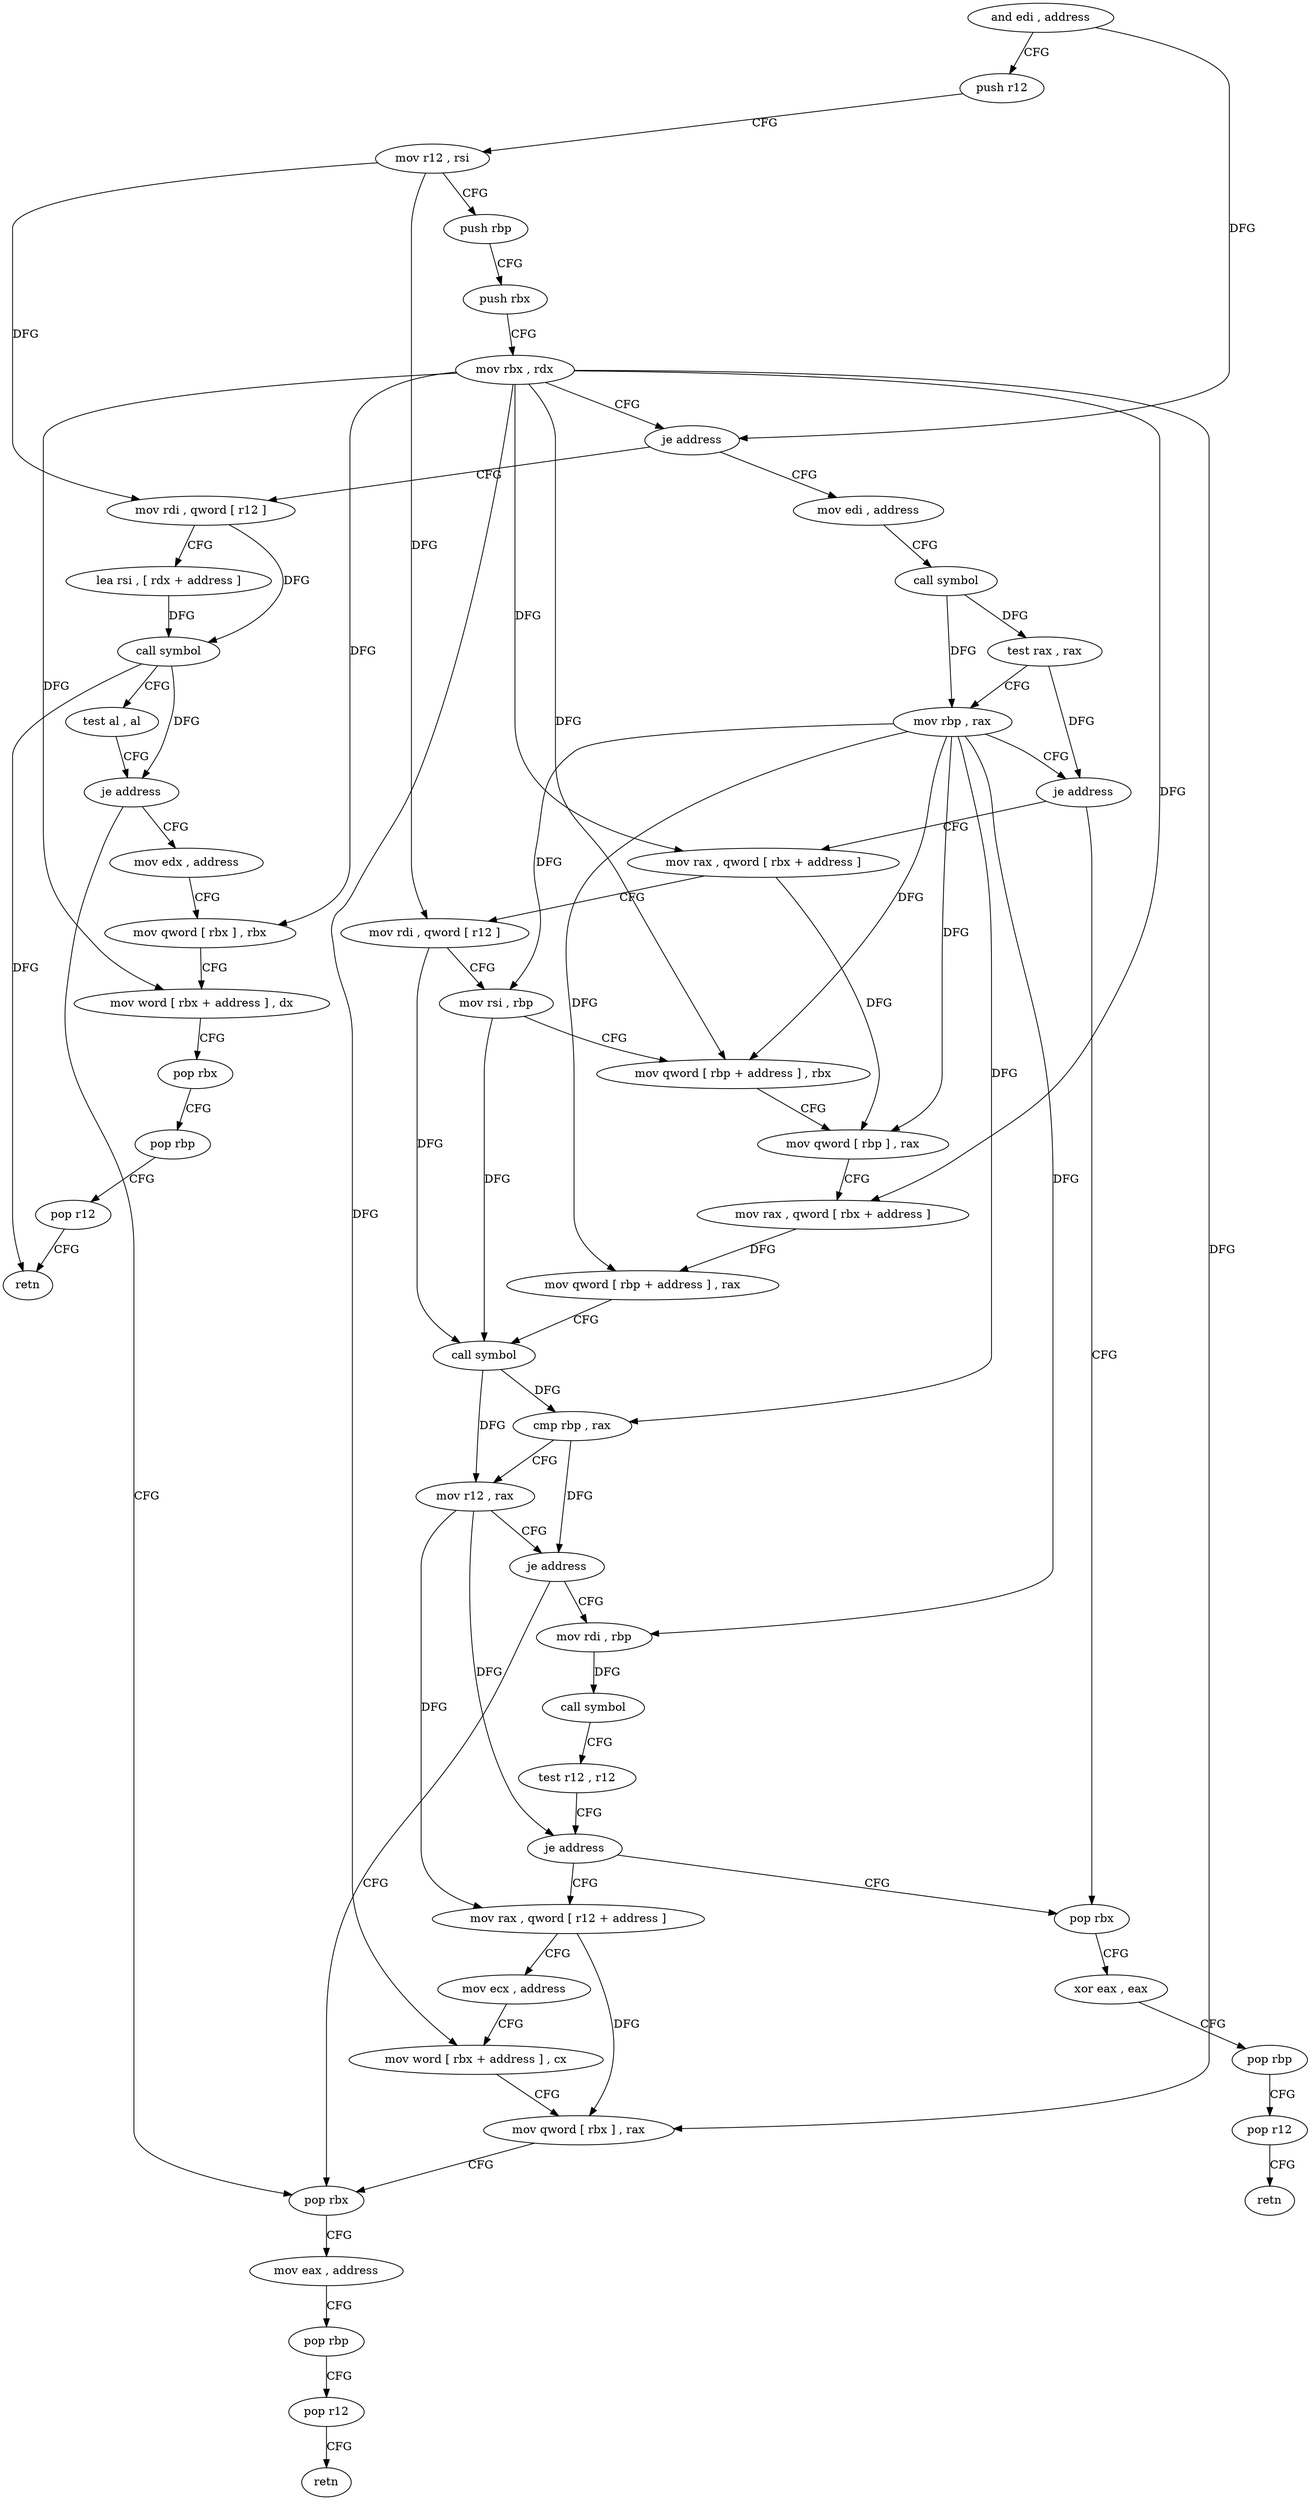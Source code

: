 digraph "func" {
"4272688" [label = "and edi , address" ]
"4272694" [label = "push r12" ]
"4272696" [label = "mov r12 , rsi" ]
"4272699" [label = "push rbp" ]
"4272700" [label = "push rbx" ]
"4272701" [label = "mov rbx , rdx" ]
"4272704" [label = "je address" ]
"4272808" [label = "mov rdi , qword [ r12 ]" ]
"4272706" [label = "mov edi , address" ]
"4272812" [label = "lea rsi , [ rdx + address ]" ]
"4272816" [label = "call symbol" ]
"4272821" [label = "test al , al" ]
"4272823" [label = "je address" ]
"4272794" [label = "pop rbx" ]
"4272825" [label = "mov edx , address" ]
"4272711" [label = "call symbol" ]
"4272716" [label = "test rax , rax" ]
"4272719" [label = "mov rbp , rax" ]
"4272722" [label = "je address" ]
"4272848" [label = "pop rbx" ]
"4272724" [label = "mov rax , qword [ rbx + address ]" ]
"4272795" [label = "mov eax , address" ]
"4272800" [label = "pop rbp" ]
"4272801" [label = "pop r12" ]
"4272803" [label = "retn" ]
"4272830" [label = "mov qword [ rbx ] , rbx" ]
"4272833" [label = "mov word [ rbx + address ] , dx" ]
"4272837" [label = "pop rbx" ]
"4272838" [label = "pop rbp" ]
"4272839" [label = "pop r12" ]
"4272841" [label = "retn" ]
"4272849" [label = "xor eax , eax" ]
"4272851" [label = "pop rbp" ]
"4272852" [label = "pop r12" ]
"4272854" [label = "retn" ]
"4272728" [label = "mov rdi , qword [ r12 ]" ]
"4272732" [label = "mov rsi , rbp" ]
"4272735" [label = "mov qword [ rbp + address ] , rbx" ]
"4272739" [label = "mov qword [ rbp ] , rax" ]
"4272743" [label = "mov rax , qword [ rbx + address ]" ]
"4272747" [label = "mov qword [ rbp + address ] , rax" ]
"4272751" [label = "call symbol" ]
"4272756" [label = "cmp rbp , rax" ]
"4272759" [label = "mov r12 , rax" ]
"4272762" [label = "je address" ]
"4272764" [label = "mov rdi , rbp" ]
"4272767" [label = "call symbol" ]
"4272772" [label = "test r12 , r12" ]
"4272775" [label = "je address" ]
"4272777" [label = "mov rax , qword [ r12 + address ]" ]
"4272782" [label = "mov ecx , address" ]
"4272787" [label = "mov word [ rbx + address ] , cx" ]
"4272791" [label = "mov qword [ rbx ] , rax" ]
"4272688" -> "4272694" [ label = "CFG" ]
"4272688" -> "4272704" [ label = "DFG" ]
"4272694" -> "4272696" [ label = "CFG" ]
"4272696" -> "4272699" [ label = "CFG" ]
"4272696" -> "4272808" [ label = "DFG" ]
"4272696" -> "4272728" [ label = "DFG" ]
"4272699" -> "4272700" [ label = "CFG" ]
"4272700" -> "4272701" [ label = "CFG" ]
"4272701" -> "4272704" [ label = "CFG" ]
"4272701" -> "4272830" [ label = "DFG" ]
"4272701" -> "4272833" [ label = "DFG" ]
"4272701" -> "4272724" [ label = "DFG" ]
"4272701" -> "4272735" [ label = "DFG" ]
"4272701" -> "4272743" [ label = "DFG" ]
"4272701" -> "4272787" [ label = "DFG" ]
"4272701" -> "4272791" [ label = "DFG" ]
"4272704" -> "4272808" [ label = "CFG" ]
"4272704" -> "4272706" [ label = "CFG" ]
"4272808" -> "4272812" [ label = "CFG" ]
"4272808" -> "4272816" [ label = "DFG" ]
"4272706" -> "4272711" [ label = "CFG" ]
"4272812" -> "4272816" [ label = "DFG" ]
"4272816" -> "4272821" [ label = "CFG" ]
"4272816" -> "4272823" [ label = "DFG" ]
"4272816" -> "4272841" [ label = "DFG" ]
"4272821" -> "4272823" [ label = "CFG" ]
"4272823" -> "4272794" [ label = "CFG" ]
"4272823" -> "4272825" [ label = "CFG" ]
"4272794" -> "4272795" [ label = "CFG" ]
"4272825" -> "4272830" [ label = "CFG" ]
"4272711" -> "4272716" [ label = "DFG" ]
"4272711" -> "4272719" [ label = "DFG" ]
"4272716" -> "4272719" [ label = "CFG" ]
"4272716" -> "4272722" [ label = "DFG" ]
"4272719" -> "4272722" [ label = "CFG" ]
"4272719" -> "4272732" [ label = "DFG" ]
"4272719" -> "4272735" [ label = "DFG" ]
"4272719" -> "4272739" [ label = "DFG" ]
"4272719" -> "4272747" [ label = "DFG" ]
"4272719" -> "4272756" [ label = "DFG" ]
"4272719" -> "4272764" [ label = "DFG" ]
"4272722" -> "4272848" [ label = "CFG" ]
"4272722" -> "4272724" [ label = "CFG" ]
"4272848" -> "4272849" [ label = "CFG" ]
"4272724" -> "4272728" [ label = "CFG" ]
"4272724" -> "4272739" [ label = "DFG" ]
"4272795" -> "4272800" [ label = "CFG" ]
"4272800" -> "4272801" [ label = "CFG" ]
"4272801" -> "4272803" [ label = "CFG" ]
"4272830" -> "4272833" [ label = "CFG" ]
"4272833" -> "4272837" [ label = "CFG" ]
"4272837" -> "4272838" [ label = "CFG" ]
"4272838" -> "4272839" [ label = "CFG" ]
"4272839" -> "4272841" [ label = "CFG" ]
"4272849" -> "4272851" [ label = "CFG" ]
"4272851" -> "4272852" [ label = "CFG" ]
"4272852" -> "4272854" [ label = "CFG" ]
"4272728" -> "4272732" [ label = "CFG" ]
"4272728" -> "4272751" [ label = "DFG" ]
"4272732" -> "4272735" [ label = "CFG" ]
"4272732" -> "4272751" [ label = "DFG" ]
"4272735" -> "4272739" [ label = "CFG" ]
"4272739" -> "4272743" [ label = "CFG" ]
"4272743" -> "4272747" [ label = "DFG" ]
"4272747" -> "4272751" [ label = "CFG" ]
"4272751" -> "4272756" [ label = "DFG" ]
"4272751" -> "4272759" [ label = "DFG" ]
"4272756" -> "4272759" [ label = "CFG" ]
"4272756" -> "4272762" [ label = "DFG" ]
"4272759" -> "4272762" [ label = "CFG" ]
"4272759" -> "4272775" [ label = "DFG" ]
"4272759" -> "4272777" [ label = "DFG" ]
"4272762" -> "4272794" [ label = "CFG" ]
"4272762" -> "4272764" [ label = "CFG" ]
"4272764" -> "4272767" [ label = "DFG" ]
"4272767" -> "4272772" [ label = "CFG" ]
"4272772" -> "4272775" [ label = "CFG" ]
"4272775" -> "4272848" [ label = "CFG" ]
"4272775" -> "4272777" [ label = "CFG" ]
"4272777" -> "4272782" [ label = "CFG" ]
"4272777" -> "4272791" [ label = "DFG" ]
"4272782" -> "4272787" [ label = "CFG" ]
"4272787" -> "4272791" [ label = "CFG" ]
"4272791" -> "4272794" [ label = "CFG" ]
}
